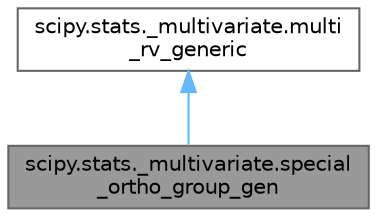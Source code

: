 digraph "scipy.stats._multivariate.special_ortho_group_gen"
{
 // LATEX_PDF_SIZE
  bgcolor="transparent";
  edge [fontname=Helvetica,fontsize=10,labelfontname=Helvetica,labelfontsize=10];
  node [fontname=Helvetica,fontsize=10,shape=box,height=0.2,width=0.4];
  Node1 [id="Node000001",label="scipy.stats._multivariate.special\l_ortho_group_gen",height=0.2,width=0.4,color="gray40", fillcolor="grey60", style="filled", fontcolor="black",tooltip=" "];
  Node2 -> Node1 [id="edge2_Node000001_Node000002",dir="back",color="steelblue1",style="solid",tooltip=" "];
  Node2 [id="Node000002",label="scipy.stats._multivariate.multi\l_rv_generic",height=0.2,width=0.4,color="gray40", fillcolor="white", style="filled",URL="$d8/ddb/classscipy_1_1stats_1_1__multivariate_1_1multi__rv__generic.html",tooltip=" "];
}
